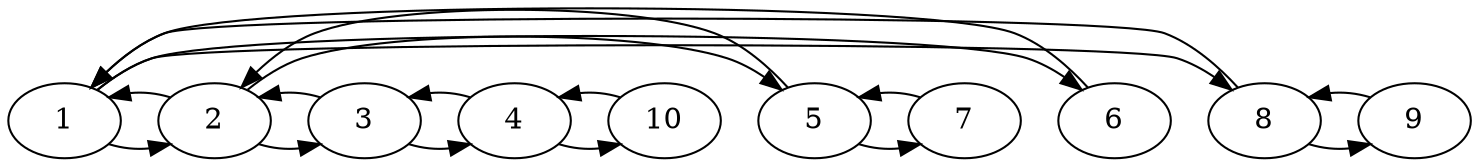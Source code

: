 // Graph visualisation
digraph "Graph" {
	1 [label=1]
	2 [label=2]
	3 [label=3]
	4 [label=4]
	5 [label=5]
	6 [label=6]
	7 [label=7]
	8 [label=8]
	9 [label=9]
	10 [label=10]
	1 -> 2 [constraint=false]
	1 -> 6 [constraint=false]
	1 -> 8 [constraint=false]
	2 -> 1 [constraint=false]
	2 -> 3 [constraint=false]
	2 -> 5 [constraint=false]
	3 -> 2 [constraint=false]
	3 -> 4 [constraint=false]
	4 -> 3 [constraint=false]
	4 -> 10 [constraint=false]
	5 -> 2 [constraint=false]
	5 -> 7 [constraint=false]
	6 -> 1 [constraint=false]
	7 -> 5 [constraint=false]
	8 -> 1 [constraint=false]
	8 -> 9 [constraint=false]
	9 -> 8 [constraint=false]
	10 -> 4 [constraint=false]
}
